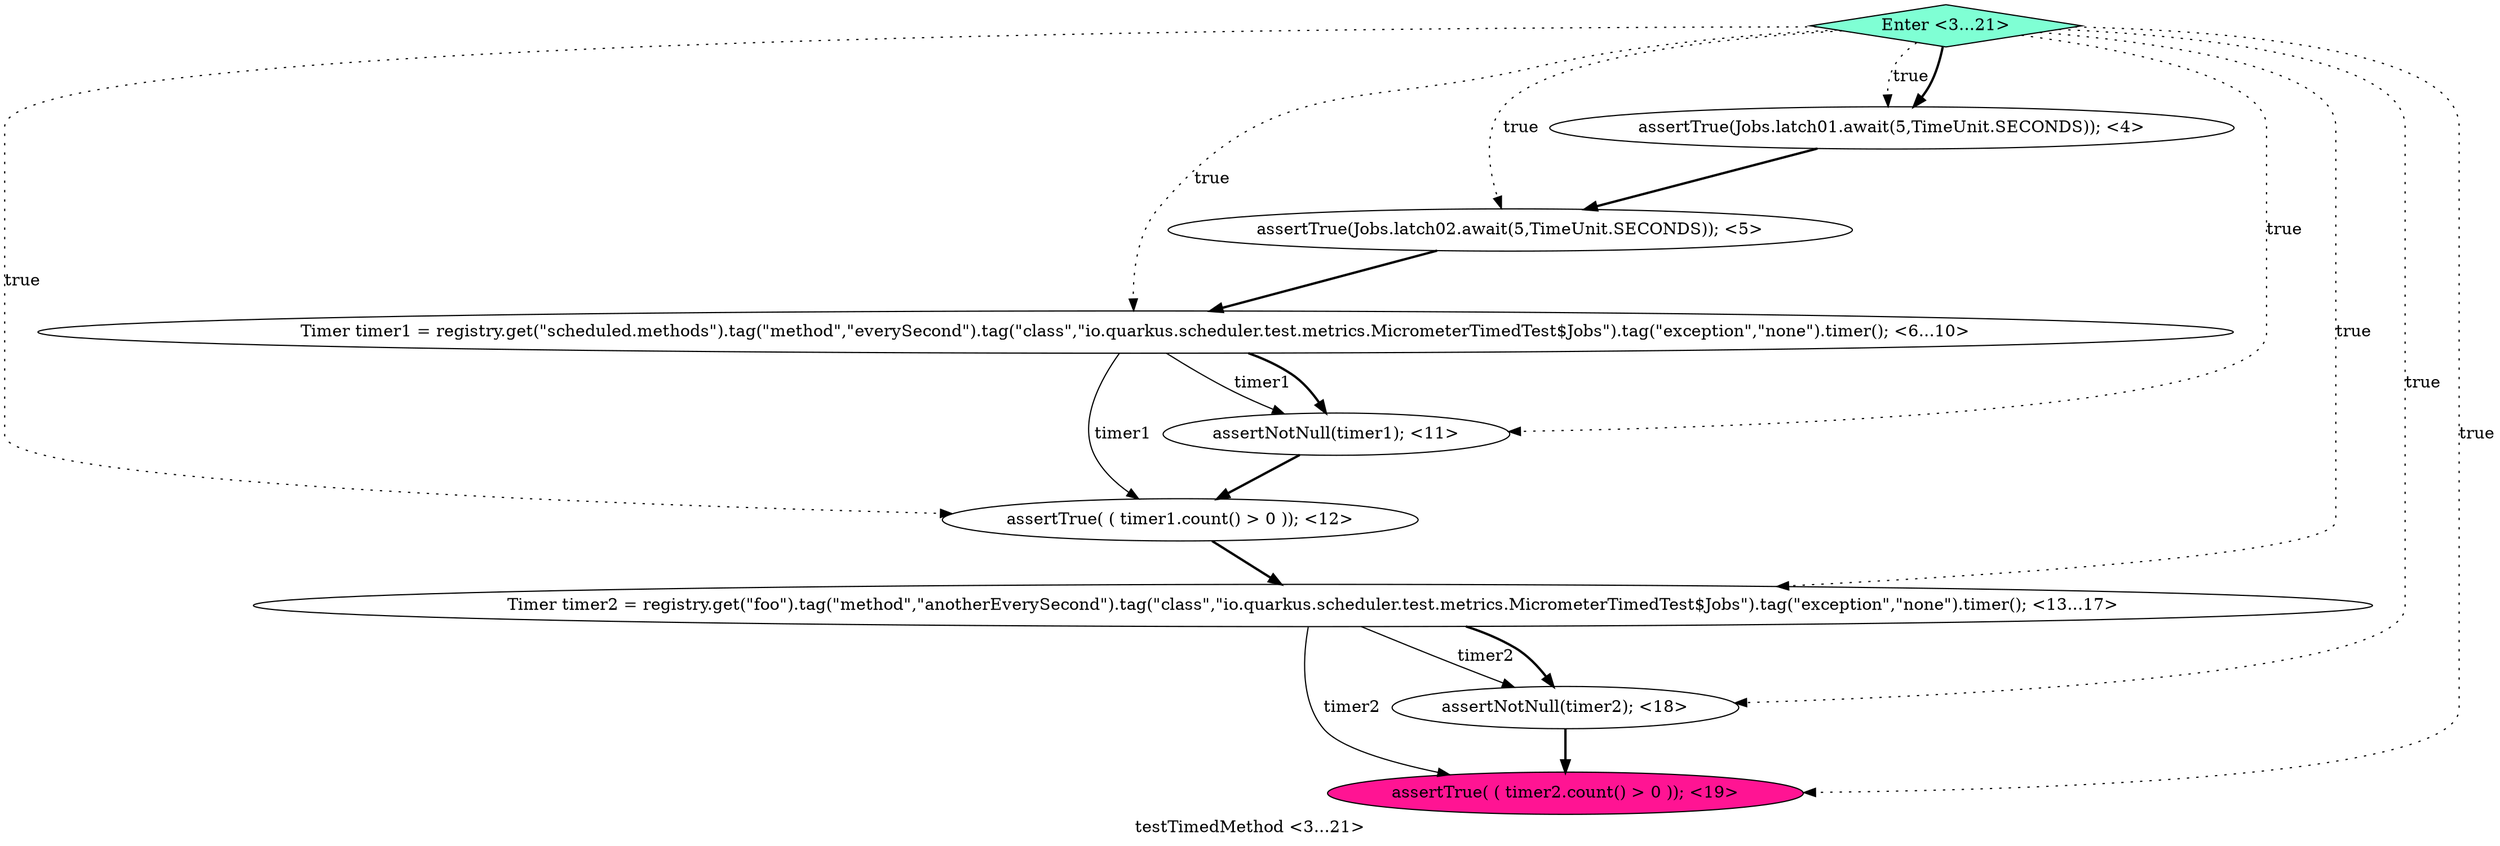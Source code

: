 digraph PDG {
label = "testTimedMethod <3...21>";
0.4 [style = filled, label = "assertTrue( ( timer1.count() > 0 )); <12>", fillcolor = white, shape = ellipse];
0.5 [style = filled, label = "Timer timer2 = registry.get(\"foo\").tag(\"method\",\"anotherEverySecond\").tag(\"class\",\"io.quarkus.scheduler.test.metrics.MicrometerTimedTest$Jobs\").tag(\"exception\",\"none\").timer(); <13...17>", fillcolor = white, shape = ellipse];
0.6 [style = filled, label = "assertNotNull(timer2); <18>", fillcolor = white, shape = ellipse];
0.7 [style = filled, label = "assertTrue( ( timer2.count() > 0 )); <19>", fillcolor = deeppink, shape = ellipse];
0.8 [style = filled, label = "Enter <3...21>", fillcolor = aquamarine, shape = diamond];
0.2 [style = filled, label = "Timer timer1 = registry.get(\"scheduled.methods\").tag(\"method\",\"everySecond\").tag(\"class\",\"io.quarkus.scheduler.test.metrics.MicrometerTimedTest$Jobs\").tag(\"exception\",\"none\").timer(); <6...10>", fillcolor = white, shape = ellipse];
0.3 [style = filled, label = "assertNotNull(timer1); <11>", fillcolor = white, shape = ellipse];
0.0 [style = filled, label = "assertTrue(Jobs.latch01.await(5,TimeUnit.SECONDS)); <4>", fillcolor = white, shape = ellipse];
0.1 [style = filled, label = "assertTrue(Jobs.latch02.await(5,TimeUnit.SECONDS)); <5>", fillcolor = white, shape = ellipse];
0.0 -> 0.1 [style = bold, label=""];
0.1 -> 0.2 [style = bold, label=""];
0.2 -> 0.3 [style = solid, label="timer1"];
0.2 -> 0.3 [style = bold, label=""];
0.2 -> 0.4 [style = solid, label="timer1"];
0.3 -> 0.4 [style = bold, label=""];
0.4 -> 0.5 [style = bold, label=""];
0.5 -> 0.6 [style = solid, label="timer2"];
0.5 -> 0.6 [style = bold, label=""];
0.5 -> 0.7 [style = solid, label="timer2"];
0.6 -> 0.7 [style = bold, label=""];
0.8 -> 0.0 [style = dotted, label="true"];
0.8 -> 0.0 [style = bold, label=""];
0.8 -> 0.1 [style = dotted, label="true"];
0.8 -> 0.2 [style = dotted, label="true"];
0.8 -> 0.3 [style = dotted, label="true"];
0.8 -> 0.4 [style = dotted, label="true"];
0.8 -> 0.5 [style = dotted, label="true"];
0.8 -> 0.6 [style = dotted, label="true"];
0.8 -> 0.7 [style = dotted, label="true"];
}
